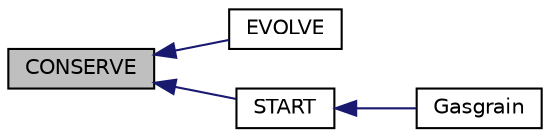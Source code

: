 digraph G
{
  edge [fontname="Helvetica",fontsize="10",labelfontname="Helvetica",labelfontsize="10"];
  node [fontname="Helvetica",fontsize="10",shape=record];
  rankdir=LR;
  Node1 [label="CONSERVE",height=0.2,width=0.4,color="black", fillcolor="grey75", style="filled" fontcolor="black"];
  Node1 -> Node2 [dir=back,color="midnightblue",fontsize="10",style="solid",fontname="Helvetica"];
  Node2 [label="EVOLVE",height=0.2,width=0.4,color="black", fillcolor="white", style="filled",URL="$nautilus_8f90.html#ae7182f482a1b6ef482f84b0dfdebce15"];
  Node1 -> Node3 [dir=back,color="midnightblue",fontsize="10",style="solid",fontname="Helvetica"];
  Node3 [label="START",height=0.2,width=0.4,color="black", fillcolor="white", style="filled",URL="$nautilus_8f90.html#ab45a65985c32528906128058d0bd91d0"];
  Node3 -> Node4 [dir=back,color="midnightblue",fontsize="10",style="solid",fontname="Helvetica"];
  Node4 [label="Gasgrain",height=0.2,width=0.4,color="black", fillcolor="white", style="filled",URL="$nautilus_8f90.html#a581e8920671b59dd3be0bd0cd3a87373"];
}
